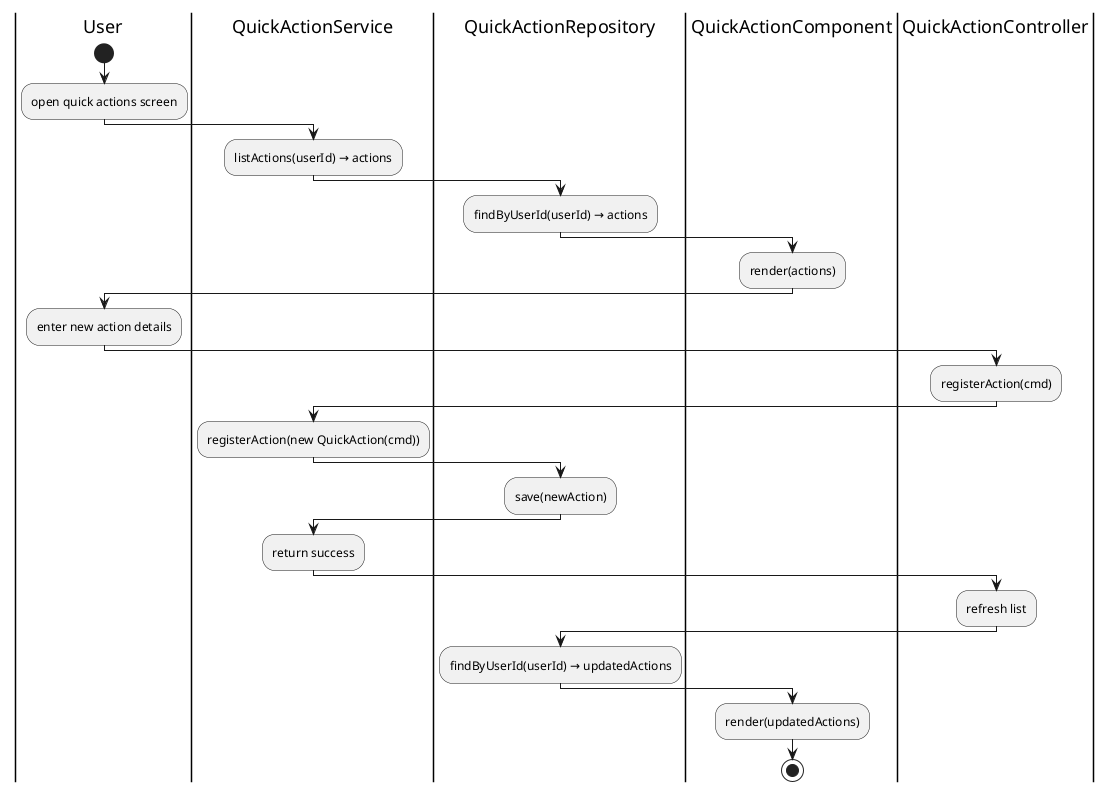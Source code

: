 @startuml QuickActionRegistrationFlow
|User|
start
:open quick actions screen;
|QuickActionService|
:listActions(userId) → actions;
|QuickActionRepository|
:findByUserId(userId) → actions;
|QuickActionComponent|
:render(actions);
|User|
:enter new action details;
|QuickActionController|
:registerAction(cmd);
|QuickActionService|
:registerAction(new QuickAction(cmd));
|QuickActionRepository|
:save(newAction);
|QuickActionService|
:return success;
|QuickActionController|
:refresh list;
|QuickActionRepository|
:findByUserId(userId) → updatedActions;
|QuickActionComponent|
:render(updatedActions);
stop
@enduml

@startuml QuickActionListingFlow
|User|
start
:open quick actions screen;
|QuickActionController|
:loadActions(userId);
|QuickActionService|
:listActions(userId) → actions;
|QuickActionRepository|
:findByUserId(userId) → actions;
|QuickActionComponent|
:render(actions);
stop
@enduml

